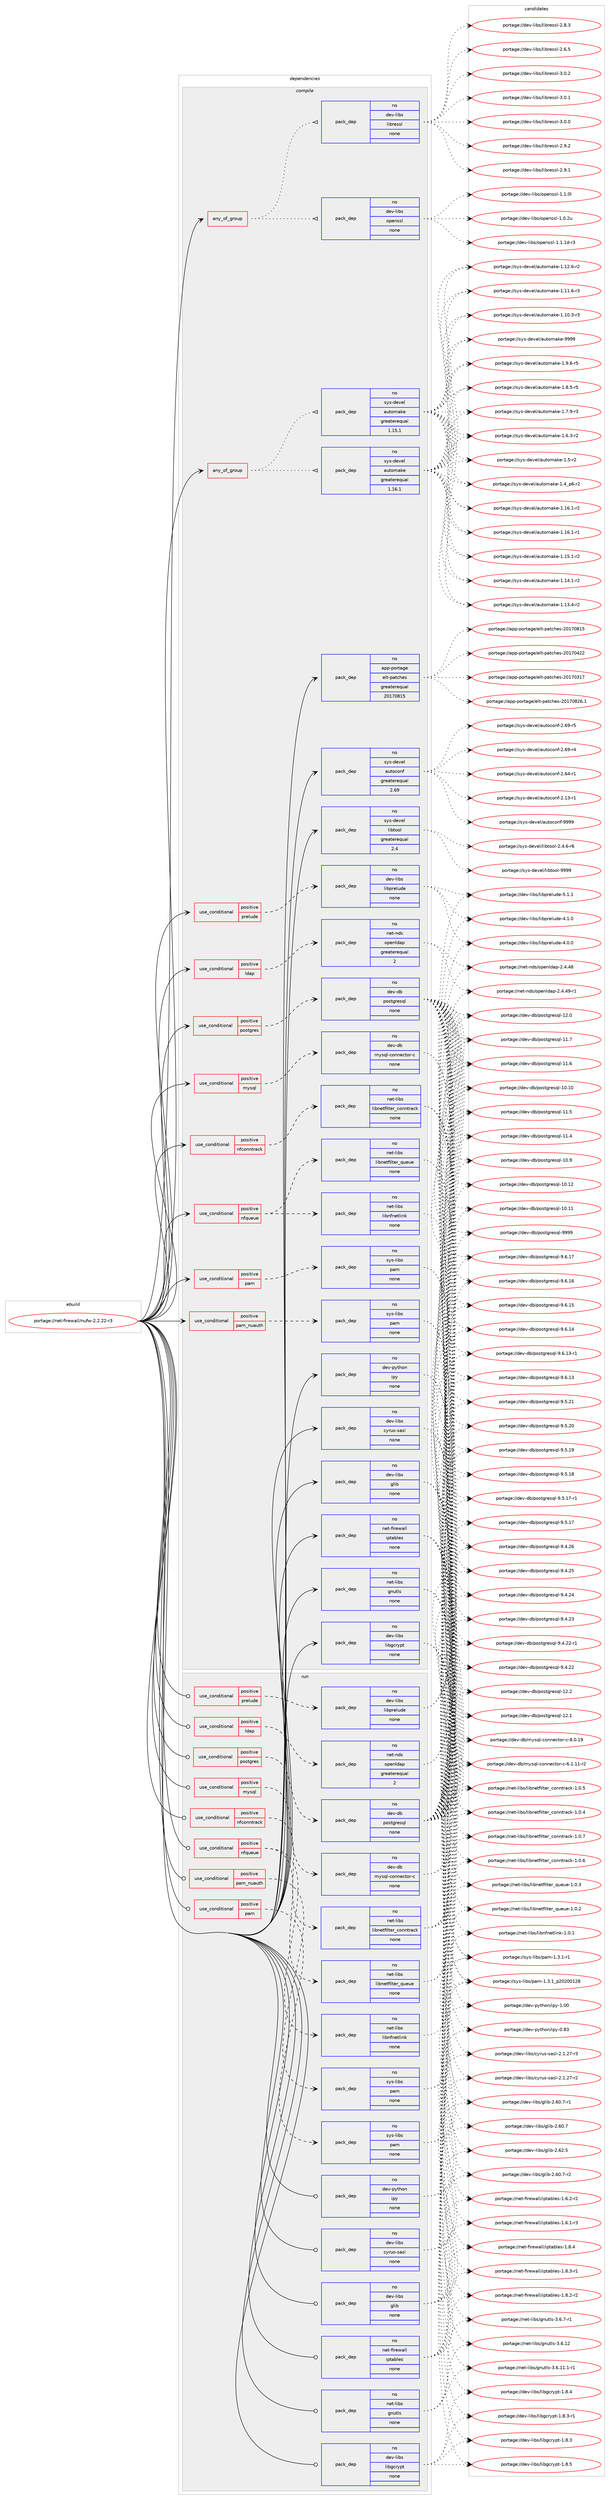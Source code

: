 digraph prolog {

# *************
# Graph options
# *************

newrank=true;
concentrate=true;
compound=true;
graph [rankdir=LR,fontname=Helvetica,fontsize=10,ranksep=1.5];#, ranksep=2.5, nodesep=0.2];
edge  [arrowhead=vee];
node  [fontname=Helvetica,fontsize=10];

# **********
# The ebuild
# **********

subgraph cluster_leftcol {
color=gray;
rank=same;
label=<<i>ebuild</i>>;
id [label="portage://net-firewall/nufw-2.2.22-r3", color=red, width=4, href="../net-firewall/nufw-2.2.22-r3.svg"];
}

# ****************
# The dependencies
# ****************

subgraph cluster_midcol {
color=gray;
label=<<i>dependencies</i>>;
subgraph cluster_compile {
fillcolor="#eeeeee";
style=filled;
label=<<i>compile</i>>;
subgraph any1566 {
dependency87355 [label=<<TABLE BORDER="0" CELLBORDER="1" CELLSPACING="0" CELLPADDING="4"><TR><TD CELLPADDING="10">any_of_group</TD></TR></TABLE>>, shape=none, color=red];subgraph pack66852 {
dependency87356 [label=<<TABLE BORDER="0" CELLBORDER="1" CELLSPACING="0" CELLPADDING="4" WIDTH="220"><TR><TD ROWSPAN="6" CELLPADDING="30">pack_dep</TD></TR><TR><TD WIDTH="110">no</TD></TR><TR><TD>dev-libs</TD></TR><TR><TD>openssl</TD></TR><TR><TD>none</TD></TR><TR><TD></TD></TR></TABLE>>, shape=none, color=blue];
}
dependency87355:e -> dependency87356:w [weight=20,style="dotted",arrowhead="oinv"];
subgraph pack66853 {
dependency87357 [label=<<TABLE BORDER="0" CELLBORDER="1" CELLSPACING="0" CELLPADDING="4" WIDTH="220"><TR><TD ROWSPAN="6" CELLPADDING="30">pack_dep</TD></TR><TR><TD WIDTH="110">no</TD></TR><TR><TD>dev-libs</TD></TR><TR><TD>libressl</TD></TR><TR><TD>none</TD></TR><TR><TD></TD></TR></TABLE>>, shape=none, color=blue];
}
dependency87355:e -> dependency87357:w [weight=20,style="dotted",arrowhead="oinv"];
}
id:e -> dependency87355:w [weight=20,style="solid",arrowhead="vee"];
subgraph any1567 {
dependency87358 [label=<<TABLE BORDER="0" CELLBORDER="1" CELLSPACING="0" CELLPADDING="4"><TR><TD CELLPADDING="10">any_of_group</TD></TR></TABLE>>, shape=none, color=red];subgraph pack66854 {
dependency87359 [label=<<TABLE BORDER="0" CELLBORDER="1" CELLSPACING="0" CELLPADDING="4" WIDTH="220"><TR><TD ROWSPAN="6" CELLPADDING="30">pack_dep</TD></TR><TR><TD WIDTH="110">no</TD></TR><TR><TD>sys-devel</TD></TR><TR><TD>automake</TD></TR><TR><TD>greaterequal</TD></TR><TR><TD>1.16.1</TD></TR></TABLE>>, shape=none, color=blue];
}
dependency87358:e -> dependency87359:w [weight=20,style="dotted",arrowhead="oinv"];
subgraph pack66855 {
dependency87360 [label=<<TABLE BORDER="0" CELLBORDER="1" CELLSPACING="0" CELLPADDING="4" WIDTH="220"><TR><TD ROWSPAN="6" CELLPADDING="30">pack_dep</TD></TR><TR><TD WIDTH="110">no</TD></TR><TR><TD>sys-devel</TD></TR><TR><TD>automake</TD></TR><TR><TD>greaterequal</TD></TR><TR><TD>1.15.1</TD></TR></TABLE>>, shape=none, color=blue];
}
dependency87358:e -> dependency87360:w [weight=20,style="dotted",arrowhead="oinv"];
}
id:e -> dependency87358:w [weight=20,style="solid",arrowhead="vee"];
subgraph cond18861 {
dependency87361 [label=<<TABLE BORDER="0" CELLBORDER="1" CELLSPACING="0" CELLPADDING="4"><TR><TD ROWSPAN="3" CELLPADDING="10">use_conditional</TD></TR><TR><TD>positive</TD></TR><TR><TD>ldap</TD></TR></TABLE>>, shape=none, color=red];
subgraph pack66856 {
dependency87362 [label=<<TABLE BORDER="0" CELLBORDER="1" CELLSPACING="0" CELLPADDING="4" WIDTH="220"><TR><TD ROWSPAN="6" CELLPADDING="30">pack_dep</TD></TR><TR><TD WIDTH="110">no</TD></TR><TR><TD>net-nds</TD></TR><TR><TD>openldap</TD></TR><TR><TD>greaterequal</TD></TR><TR><TD>2</TD></TR></TABLE>>, shape=none, color=blue];
}
dependency87361:e -> dependency87362:w [weight=20,style="dashed",arrowhead="vee"];
}
id:e -> dependency87361:w [weight=20,style="solid",arrowhead="vee"];
subgraph cond18862 {
dependency87363 [label=<<TABLE BORDER="0" CELLBORDER="1" CELLSPACING="0" CELLPADDING="4"><TR><TD ROWSPAN="3" CELLPADDING="10">use_conditional</TD></TR><TR><TD>positive</TD></TR><TR><TD>mysql</TD></TR></TABLE>>, shape=none, color=red];
subgraph pack66857 {
dependency87364 [label=<<TABLE BORDER="0" CELLBORDER="1" CELLSPACING="0" CELLPADDING="4" WIDTH="220"><TR><TD ROWSPAN="6" CELLPADDING="30">pack_dep</TD></TR><TR><TD WIDTH="110">no</TD></TR><TR><TD>dev-db</TD></TR><TR><TD>mysql-connector-c</TD></TR><TR><TD>none</TD></TR><TR><TD></TD></TR></TABLE>>, shape=none, color=blue];
}
dependency87363:e -> dependency87364:w [weight=20,style="dashed",arrowhead="vee"];
}
id:e -> dependency87363:w [weight=20,style="solid",arrowhead="vee"];
subgraph cond18863 {
dependency87365 [label=<<TABLE BORDER="0" CELLBORDER="1" CELLSPACING="0" CELLPADDING="4"><TR><TD ROWSPAN="3" CELLPADDING="10">use_conditional</TD></TR><TR><TD>positive</TD></TR><TR><TD>nfconntrack</TD></TR></TABLE>>, shape=none, color=red];
subgraph pack66858 {
dependency87366 [label=<<TABLE BORDER="0" CELLBORDER="1" CELLSPACING="0" CELLPADDING="4" WIDTH="220"><TR><TD ROWSPAN="6" CELLPADDING="30">pack_dep</TD></TR><TR><TD WIDTH="110">no</TD></TR><TR><TD>net-libs</TD></TR><TR><TD>libnetfilter_conntrack</TD></TR><TR><TD>none</TD></TR><TR><TD></TD></TR></TABLE>>, shape=none, color=blue];
}
dependency87365:e -> dependency87366:w [weight=20,style="dashed",arrowhead="vee"];
}
id:e -> dependency87365:w [weight=20,style="solid",arrowhead="vee"];
subgraph cond18864 {
dependency87367 [label=<<TABLE BORDER="0" CELLBORDER="1" CELLSPACING="0" CELLPADDING="4"><TR><TD ROWSPAN="3" CELLPADDING="10">use_conditional</TD></TR><TR><TD>positive</TD></TR><TR><TD>nfqueue</TD></TR></TABLE>>, shape=none, color=red];
subgraph pack66859 {
dependency87368 [label=<<TABLE BORDER="0" CELLBORDER="1" CELLSPACING="0" CELLPADDING="4" WIDTH="220"><TR><TD ROWSPAN="6" CELLPADDING="30">pack_dep</TD></TR><TR><TD WIDTH="110">no</TD></TR><TR><TD>net-libs</TD></TR><TR><TD>libnfnetlink</TD></TR><TR><TD>none</TD></TR><TR><TD></TD></TR></TABLE>>, shape=none, color=blue];
}
dependency87367:e -> dependency87368:w [weight=20,style="dashed",arrowhead="vee"];
subgraph pack66860 {
dependency87369 [label=<<TABLE BORDER="0" CELLBORDER="1" CELLSPACING="0" CELLPADDING="4" WIDTH="220"><TR><TD ROWSPAN="6" CELLPADDING="30">pack_dep</TD></TR><TR><TD WIDTH="110">no</TD></TR><TR><TD>net-libs</TD></TR><TR><TD>libnetfilter_queue</TD></TR><TR><TD>none</TD></TR><TR><TD></TD></TR></TABLE>>, shape=none, color=blue];
}
dependency87367:e -> dependency87369:w [weight=20,style="dashed",arrowhead="vee"];
}
id:e -> dependency87367:w [weight=20,style="solid",arrowhead="vee"];
subgraph cond18865 {
dependency87370 [label=<<TABLE BORDER="0" CELLBORDER="1" CELLSPACING="0" CELLPADDING="4"><TR><TD ROWSPAN="3" CELLPADDING="10">use_conditional</TD></TR><TR><TD>positive</TD></TR><TR><TD>pam</TD></TR></TABLE>>, shape=none, color=red];
subgraph pack66861 {
dependency87371 [label=<<TABLE BORDER="0" CELLBORDER="1" CELLSPACING="0" CELLPADDING="4" WIDTH="220"><TR><TD ROWSPAN="6" CELLPADDING="30">pack_dep</TD></TR><TR><TD WIDTH="110">no</TD></TR><TR><TD>sys-libs</TD></TR><TR><TD>pam</TD></TR><TR><TD>none</TD></TR><TR><TD></TD></TR></TABLE>>, shape=none, color=blue];
}
dependency87370:e -> dependency87371:w [weight=20,style="dashed",arrowhead="vee"];
}
id:e -> dependency87370:w [weight=20,style="solid",arrowhead="vee"];
subgraph cond18866 {
dependency87372 [label=<<TABLE BORDER="0" CELLBORDER="1" CELLSPACING="0" CELLPADDING="4"><TR><TD ROWSPAN="3" CELLPADDING="10">use_conditional</TD></TR><TR><TD>positive</TD></TR><TR><TD>pam_nuauth</TD></TR></TABLE>>, shape=none, color=red];
subgraph pack66862 {
dependency87373 [label=<<TABLE BORDER="0" CELLBORDER="1" CELLSPACING="0" CELLPADDING="4" WIDTH="220"><TR><TD ROWSPAN="6" CELLPADDING="30">pack_dep</TD></TR><TR><TD WIDTH="110">no</TD></TR><TR><TD>sys-libs</TD></TR><TR><TD>pam</TD></TR><TR><TD>none</TD></TR><TR><TD></TD></TR></TABLE>>, shape=none, color=blue];
}
dependency87372:e -> dependency87373:w [weight=20,style="dashed",arrowhead="vee"];
}
id:e -> dependency87372:w [weight=20,style="solid",arrowhead="vee"];
subgraph cond18867 {
dependency87374 [label=<<TABLE BORDER="0" CELLBORDER="1" CELLSPACING="0" CELLPADDING="4"><TR><TD ROWSPAN="3" CELLPADDING="10">use_conditional</TD></TR><TR><TD>positive</TD></TR><TR><TD>postgres</TD></TR></TABLE>>, shape=none, color=red];
subgraph pack66863 {
dependency87375 [label=<<TABLE BORDER="0" CELLBORDER="1" CELLSPACING="0" CELLPADDING="4" WIDTH="220"><TR><TD ROWSPAN="6" CELLPADDING="30">pack_dep</TD></TR><TR><TD WIDTH="110">no</TD></TR><TR><TD>dev-db</TD></TR><TR><TD>postgresql</TD></TR><TR><TD>none</TD></TR><TR><TD></TD></TR></TABLE>>, shape=none, color=blue];
}
dependency87374:e -> dependency87375:w [weight=20,style="dashed",arrowhead="vee"];
}
id:e -> dependency87374:w [weight=20,style="solid",arrowhead="vee"];
subgraph cond18868 {
dependency87376 [label=<<TABLE BORDER="0" CELLBORDER="1" CELLSPACING="0" CELLPADDING="4"><TR><TD ROWSPAN="3" CELLPADDING="10">use_conditional</TD></TR><TR><TD>positive</TD></TR><TR><TD>prelude</TD></TR></TABLE>>, shape=none, color=red];
subgraph pack66864 {
dependency87377 [label=<<TABLE BORDER="0" CELLBORDER="1" CELLSPACING="0" CELLPADDING="4" WIDTH="220"><TR><TD ROWSPAN="6" CELLPADDING="30">pack_dep</TD></TR><TR><TD WIDTH="110">no</TD></TR><TR><TD>dev-libs</TD></TR><TR><TD>libprelude</TD></TR><TR><TD>none</TD></TR><TR><TD></TD></TR></TABLE>>, shape=none, color=blue];
}
dependency87376:e -> dependency87377:w [weight=20,style="dashed",arrowhead="vee"];
}
id:e -> dependency87376:w [weight=20,style="solid",arrowhead="vee"];
subgraph pack66865 {
dependency87378 [label=<<TABLE BORDER="0" CELLBORDER="1" CELLSPACING="0" CELLPADDING="4" WIDTH="220"><TR><TD ROWSPAN="6" CELLPADDING="30">pack_dep</TD></TR><TR><TD WIDTH="110">no</TD></TR><TR><TD>app-portage</TD></TR><TR><TD>elt-patches</TD></TR><TR><TD>greaterequal</TD></TR><TR><TD>20170815</TD></TR></TABLE>>, shape=none, color=blue];
}
id:e -> dependency87378:w [weight=20,style="solid",arrowhead="vee"];
subgraph pack66866 {
dependency87379 [label=<<TABLE BORDER="0" CELLBORDER="1" CELLSPACING="0" CELLPADDING="4" WIDTH="220"><TR><TD ROWSPAN="6" CELLPADDING="30">pack_dep</TD></TR><TR><TD WIDTH="110">no</TD></TR><TR><TD>dev-libs</TD></TR><TR><TD>cyrus-sasl</TD></TR><TR><TD>none</TD></TR><TR><TD></TD></TR></TABLE>>, shape=none, color=blue];
}
id:e -> dependency87379:w [weight=20,style="solid",arrowhead="vee"];
subgraph pack66867 {
dependency87380 [label=<<TABLE BORDER="0" CELLBORDER="1" CELLSPACING="0" CELLPADDING="4" WIDTH="220"><TR><TD ROWSPAN="6" CELLPADDING="30">pack_dep</TD></TR><TR><TD WIDTH="110">no</TD></TR><TR><TD>dev-libs</TD></TR><TR><TD>glib</TD></TR><TR><TD>none</TD></TR><TR><TD></TD></TR></TABLE>>, shape=none, color=blue];
}
id:e -> dependency87380:w [weight=20,style="solid",arrowhead="vee"];
subgraph pack66868 {
dependency87381 [label=<<TABLE BORDER="0" CELLBORDER="1" CELLSPACING="0" CELLPADDING="4" WIDTH="220"><TR><TD ROWSPAN="6" CELLPADDING="30">pack_dep</TD></TR><TR><TD WIDTH="110">no</TD></TR><TR><TD>dev-libs</TD></TR><TR><TD>libgcrypt</TD></TR><TR><TD>none</TD></TR><TR><TD></TD></TR></TABLE>>, shape=none, color=blue];
}
id:e -> dependency87381:w [weight=20,style="solid",arrowhead="vee"];
subgraph pack66869 {
dependency87382 [label=<<TABLE BORDER="0" CELLBORDER="1" CELLSPACING="0" CELLPADDING="4" WIDTH="220"><TR><TD ROWSPAN="6" CELLPADDING="30">pack_dep</TD></TR><TR><TD WIDTH="110">no</TD></TR><TR><TD>dev-python</TD></TR><TR><TD>ipy</TD></TR><TR><TD>none</TD></TR><TR><TD></TD></TR></TABLE>>, shape=none, color=blue];
}
id:e -> dependency87382:w [weight=20,style="solid",arrowhead="vee"];
subgraph pack66870 {
dependency87383 [label=<<TABLE BORDER="0" CELLBORDER="1" CELLSPACING="0" CELLPADDING="4" WIDTH="220"><TR><TD ROWSPAN="6" CELLPADDING="30">pack_dep</TD></TR><TR><TD WIDTH="110">no</TD></TR><TR><TD>net-firewall</TD></TR><TR><TD>iptables</TD></TR><TR><TD>none</TD></TR><TR><TD></TD></TR></TABLE>>, shape=none, color=blue];
}
id:e -> dependency87383:w [weight=20,style="solid",arrowhead="vee"];
subgraph pack66871 {
dependency87384 [label=<<TABLE BORDER="0" CELLBORDER="1" CELLSPACING="0" CELLPADDING="4" WIDTH="220"><TR><TD ROWSPAN="6" CELLPADDING="30">pack_dep</TD></TR><TR><TD WIDTH="110">no</TD></TR><TR><TD>net-libs</TD></TR><TR><TD>gnutls</TD></TR><TR><TD>none</TD></TR><TR><TD></TD></TR></TABLE>>, shape=none, color=blue];
}
id:e -> dependency87384:w [weight=20,style="solid",arrowhead="vee"];
subgraph pack66872 {
dependency87385 [label=<<TABLE BORDER="0" CELLBORDER="1" CELLSPACING="0" CELLPADDING="4" WIDTH="220"><TR><TD ROWSPAN="6" CELLPADDING="30">pack_dep</TD></TR><TR><TD WIDTH="110">no</TD></TR><TR><TD>sys-devel</TD></TR><TR><TD>autoconf</TD></TR><TR><TD>greaterequal</TD></TR><TR><TD>2.69</TD></TR></TABLE>>, shape=none, color=blue];
}
id:e -> dependency87385:w [weight=20,style="solid",arrowhead="vee"];
subgraph pack66873 {
dependency87386 [label=<<TABLE BORDER="0" CELLBORDER="1" CELLSPACING="0" CELLPADDING="4" WIDTH="220"><TR><TD ROWSPAN="6" CELLPADDING="30">pack_dep</TD></TR><TR><TD WIDTH="110">no</TD></TR><TR><TD>sys-devel</TD></TR><TR><TD>libtool</TD></TR><TR><TD>greaterequal</TD></TR><TR><TD>2.4</TD></TR></TABLE>>, shape=none, color=blue];
}
id:e -> dependency87386:w [weight=20,style="solid",arrowhead="vee"];
}
subgraph cluster_compileandrun {
fillcolor="#eeeeee";
style=filled;
label=<<i>compile and run</i>>;
}
subgraph cluster_run {
fillcolor="#eeeeee";
style=filled;
label=<<i>run</i>>;
subgraph cond18869 {
dependency87387 [label=<<TABLE BORDER="0" CELLBORDER="1" CELLSPACING="0" CELLPADDING="4"><TR><TD ROWSPAN="3" CELLPADDING="10">use_conditional</TD></TR><TR><TD>positive</TD></TR><TR><TD>ldap</TD></TR></TABLE>>, shape=none, color=red];
subgraph pack66874 {
dependency87388 [label=<<TABLE BORDER="0" CELLBORDER="1" CELLSPACING="0" CELLPADDING="4" WIDTH="220"><TR><TD ROWSPAN="6" CELLPADDING="30">pack_dep</TD></TR><TR><TD WIDTH="110">no</TD></TR><TR><TD>net-nds</TD></TR><TR><TD>openldap</TD></TR><TR><TD>greaterequal</TD></TR><TR><TD>2</TD></TR></TABLE>>, shape=none, color=blue];
}
dependency87387:e -> dependency87388:w [weight=20,style="dashed",arrowhead="vee"];
}
id:e -> dependency87387:w [weight=20,style="solid",arrowhead="odot"];
subgraph cond18870 {
dependency87389 [label=<<TABLE BORDER="0" CELLBORDER="1" CELLSPACING="0" CELLPADDING="4"><TR><TD ROWSPAN="3" CELLPADDING="10">use_conditional</TD></TR><TR><TD>positive</TD></TR><TR><TD>mysql</TD></TR></TABLE>>, shape=none, color=red];
subgraph pack66875 {
dependency87390 [label=<<TABLE BORDER="0" CELLBORDER="1" CELLSPACING="0" CELLPADDING="4" WIDTH="220"><TR><TD ROWSPAN="6" CELLPADDING="30">pack_dep</TD></TR><TR><TD WIDTH="110">no</TD></TR><TR><TD>dev-db</TD></TR><TR><TD>mysql-connector-c</TD></TR><TR><TD>none</TD></TR><TR><TD></TD></TR></TABLE>>, shape=none, color=blue];
}
dependency87389:e -> dependency87390:w [weight=20,style="dashed",arrowhead="vee"];
}
id:e -> dependency87389:w [weight=20,style="solid",arrowhead="odot"];
subgraph cond18871 {
dependency87391 [label=<<TABLE BORDER="0" CELLBORDER="1" CELLSPACING="0" CELLPADDING="4"><TR><TD ROWSPAN="3" CELLPADDING="10">use_conditional</TD></TR><TR><TD>positive</TD></TR><TR><TD>nfconntrack</TD></TR></TABLE>>, shape=none, color=red];
subgraph pack66876 {
dependency87392 [label=<<TABLE BORDER="0" CELLBORDER="1" CELLSPACING="0" CELLPADDING="4" WIDTH="220"><TR><TD ROWSPAN="6" CELLPADDING="30">pack_dep</TD></TR><TR><TD WIDTH="110">no</TD></TR><TR><TD>net-libs</TD></TR><TR><TD>libnetfilter_conntrack</TD></TR><TR><TD>none</TD></TR><TR><TD></TD></TR></TABLE>>, shape=none, color=blue];
}
dependency87391:e -> dependency87392:w [weight=20,style="dashed",arrowhead="vee"];
}
id:e -> dependency87391:w [weight=20,style="solid",arrowhead="odot"];
subgraph cond18872 {
dependency87393 [label=<<TABLE BORDER="0" CELLBORDER="1" CELLSPACING="0" CELLPADDING="4"><TR><TD ROWSPAN="3" CELLPADDING="10">use_conditional</TD></TR><TR><TD>positive</TD></TR><TR><TD>nfqueue</TD></TR></TABLE>>, shape=none, color=red];
subgraph pack66877 {
dependency87394 [label=<<TABLE BORDER="0" CELLBORDER="1" CELLSPACING="0" CELLPADDING="4" WIDTH="220"><TR><TD ROWSPAN="6" CELLPADDING="30">pack_dep</TD></TR><TR><TD WIDTH="110">no</TD></TR><TR><TD>net-libs</TD></TR><TR><TD>libnfnetlink</TD></TR><TR><TD>none</TD></TR><TR><TD></TD></TR></TABLE>>, shape=none, color=blue];
}
dependency87393:e -> dependency87394:w [weight=20,style="dashed",arrowhead="vee"];
subgraph pack66878 {
dependency87395 [label=<<TABLE BORDER="0" CELLBORDER="1" CELLSPACING="0" CELLPADDING="4" WIDTH="220"><TR><TD ROWSPAN="6" CELLPADDING="30">pack_dep</TD></TR><TR><TD WIDTH="110">no</TD></TR><TR><TD>net-libs</TD></TR><TR><TD>libnetfilter_queue</TD></TR><TR><TD>none</TD></TR><TR><TD></TD></TR></TABLE>>, shape=none, color=blue];
}
dependency87393:e -> dependency87395:w [weight=20,style="dashed",arrowhead="vee"];
}
id:e -> dependency87393:w [weight=20,style="solid",arrowhead="odot"];
subgraph cond18873 {
dependency87396 [label=<<TABLE BORDER="0" CELLBORDER="1" CELLSPACING="0" CELLPADDING="4"><TR><TD ROWSPAN="3" CELLPADDING="10">use_conditional</TD></TR><TR><TD>positive</TD></TR><TR><TD>pam</TD></TR></TABLE>>, shape=none, color=red];
subgraph pack66879 {
dependency87397 [label=<<TABLE BORDER="0" CELLBORDER="1" CELLSPACING="0" CELLPADDING="4" WIDTH="220"><TR><TD ROWSPAN="6" CELLPADDING="30">pack_dep</TD></TR><TR><TD WIDTH="110">no</TD></TR><TR><TD>sys-libs</TD></TR><TR><TD>pam</TD></TR><TR><TD>none</TD></TR><TR><TD></TD></TR></TABLE>>, shape=none, color=blue];
}
dependency87396:e -> dependency87397:w [weight=20,style="dashed",arrowhead="vee"];
}
id:e -> dependency87396:w [weight=20,style="solid",arrowhead="odot"];
subgraph cond18874 {
dependency87398 [label=<<TABLE BORDER="0" CELLBORDER="1" CELLSPACING="0" CELLPADDING="4"><TR><TD ROWSPAN="3" CELLPADDING="10">use_conditional</TD></TR><TR><TD>positive</TD></TR><TR><TD>pam_nuauth</TD></TR></TABLE>>, shape=none, color=red];
subgraph pack66880 {
dependency87399 [label=<<TABLE BORDER="0" CELLBORDER="1" CELLSPACING="0" CELLPADDING="4" WIDTH="220"><TR><TD ROWSPAN="6" CELLPADDING="30">pack_dep</TD></TR><TR><TD WIDTH="110">no</TD></TR><TR><TD>sys-libs</TD></TR><TR><TD>pam</TD></TR><TR><TD>none</TD></TR><TR><TD></TD></TR></TABLE>>, shape=none, color=blue];
}
dependency87398:e -> dependency87399:w [weight=20,style="dashed",arrowhead="vee"];
}
id:e -> dependency87398:w [weight=20,style="solid",arrowhead="odot"];
subgraph cond18875 {
dependency87400 [label=<<TABLE BORDER="0" CELLBORDER="1" CELLSPACING="0" CELLPADDING="4"><TR><TD ROWSPAN="3" CELLPADDING="10">use_conditional</TD></TR><TR><TD>positive</TD></TR><TR><TD>postgres</TD></TR></TABLE>>, shape=none, color=red];
subgraph pack66881 {
dependency87401 [label=<<TABLE BORDER="0" CELLBORDER="1" CELLSPACING="0" CELLPADDING="4" WIDTH="220"><TR><TD ROWSPAN="6" CELLPADDING="30">pack_dep</TD></TR><TR><TD WIDTH="110">no</TD></TR><TR><TD>dev-db</TD></TR><TR><TD>postgresql</TD></TR><TR><TD>none</TD></TR><TR><TD></TD></TR></TABLE>>, shape=none, color=blue];
}
dependency87400:e -> dependency87401:w [weight=20,style="dashed",arrowhead="vee"];
}
id:e -> dependency87400:w [weight=20,style="solid",arrowhead="odot"];
subgraph cond18876 {
dependency87402 [label=<<TABLE BORDER="0" CELLBORDER="1" CELLSPACING="0" CELLPADDING="4"><TR><TD ROWSPAN="3" CELLPADDING="10">use_conditional</TD></TR><TR><TD>positive</TD></TR><TR><TD>prelude</TD></TR></TABLE>>, shape=none, color=red];
subgraph pack66882 {
dependency87403 [label=<<TABLE BORDER="0" CELLBORDER="1" CELLSPACING="0" CELLPADDING="4" WIDTH="220"><TR><TD ROWSPAN="6" CELLPADDING="30">pack_dep</TD></TR><TR><TD WIDTH="110">no</TD></TR><TR><TD>dev-libs</TD></TR><TR><TD>libprelude</TD></TR><TR><TD>none</TD></TR><TR><TD></TD></TR></TABLE>>, shape=none, color=blue];
}
dependency87402:e -> dependency87403:w [weight=20,style="dashed",arrowhead="vee"];
}
id:e -> dependency87402:w [weight=20,style="solid",arrowhead="odot"];
subgraph pack66883 {
dependency87404 [label=<<TABLE BORDER="0" CELLBORDER="1" CELLSPACING="0" CELLPADDING="4" WIDTH="220"><TR><TD ROWSPAN="6" CELLPADDING="30">pack_dep</TD></TR><TR><TD WIDTH="110">no</TD></TR><TR><TD>dev-libs</TD></TR><TR><TD>cyrus-sasl</TD></TR><TR><TD>none</TD></TR><TR><TD></TD></TR></TABLE>>, shape=none, color=blue];
}
id:e -> dependency87404:w [weight=20,style="solid",arrowhead="odot"];
subgraph pack66884 {
dependency87405 [label=<<TABLE BORDER="0" CELLBORDER="1" CELLSPACING="0" CELLPADDING="4" WIDTH="220"><TR><TD ROWSPAN="6" CELLPADDING="30">pack_dep</TD></TR><TR><TD WIDTH="110">no</TD></TR><TR><TD>dev-libs</TD></TR><TR><TD>glib</TD></TR><TR><TD>none</TD></TR><TR><TD></TD></TR></TABLE>>, shape=none, color=blue];
}
id:e -> dependency87405:w [weight=20,style="solid",arrowhead="odot"];
subgraph pack66885 {
dependency87406 [label=<<TABLE BORDER="0" CELLBORDER="1" CELLSPACING="0" CELLPADDING="4" WIDTH="220"><TR><TD ROWSPAN="6" CELLPADDING="30">pack_dep</TD></TR><TR><TD WIDTH="110">no</TD></TR><TR><TD>dev-libs</TD></TR><TR><TD>libgcrypt</TD></TR><TR><TD>none</TD></TR><TR><TD></TD></TR></TABLE>>, shape=none, color=blue];
}
id:e -> dependency87406:w [weight=20,style="solid",arrowhead="odot"];
subgraph pack66886 {
dependency87407 [label=<<TABLE BORDER="0" CELLBORDER="1" CELLSPACING="0" CELLPADDING="4" WIDTH="220"><TR><TD ROWSPAN="6" CELLPADDING="30">pack_dep</TD></TR><TR><TD WIDTH="110">no</TD></TR><TR><TD>dev-python</TD></TR><TR><TD>ipy</TD></TR><TR><TD>none</TD></TR><TR><TD></TD></TR></TABLE>>, shape=none, color=blue];
}
id:e -> dependency87407:w [weight=20,style="solid",arrowhead="odot"];
subgraph pack66887 {
dependency87408 [label=<<TABLE BORDER="0" CELLBORDER="1" CELLSPACING="0" CELLPADDING="4" WIDTH="220"><TR><TD ROWSPAN="6" CELLPADDING="30">pack_dep</TD></TR><TR><TD WIDTH="110">no</TD></TR><TR><TD>net-firewall</TD></TR><TR><TD>iptables</TD></TR><TR><TD>none</TD></TR><TR><TD></TD></TR></TABLE>>, shape=none, color=blue];
}
id:e -> dependency87408:w [weight=20,style="solid",arrowhead="odot"];
subgraph pack66888 {
dependency87409 [label=<<TABLE BORDER="0" CELLBORDER="1" CELLSPACING="0" CELLPADDING="4" WIDTH="220"><TR><TD ROWSPAN="6" CELLPADDING="30">pack_dep</TD></TR><TR><TD WIDTH="110">no</TD></TR><TR><TD>net-libs</TD></TR><TR><TD>gnutls</TD></TR><TR><TD>none</TD></TR><TR><TD></TD></TR></TABLE>>, shape=none, color=blue];
}
id:e -> dependency87409:w [weight=20,style="solid",arrowhead="odot"];
}
}

# **************
# The candidates
# **************

subgraph cluster_choices {
rank=same;
color=gray;
label=<<i>candidates</i>>;

subgraph choice66852 {
color=black;
nodesep=1;
choice1001011184510810598115471111121011101151151084549464946491004511451 [label="portage://dev-libs/openssl-1.1.1d-r3", color=red, width=4,href="../dev-libs/openssl-1.1.1d-r3.svg"];
choice100101118451081059811547111112101110115115108454946494648108 [label="portage://dev-libs/openssl-1.1.0l", color=red, width=4,href="../dev-libs/openssl-1.1.0l.svg"];
choice100101118451081059811547111112101110115115108454946484650117 [label="portage://dev-libs/openssl-1.0.2u", color=red, width=4,href="../dev-libs/openssl-1.0.2u.svg"];
dependency87356:e -> choice1001011184510810598115471111121011101151151084549464946491004511451:w [style=dotted,weight="100"];
dependency87356:e -> choice100101118451081059811547111112101110115115108454946494648108:w [style=dotted,weight="100"];
dependency87356:e -> choice100101118451081059811547111112101110115115108454946484650117:w [style=dotted,weight="100"];
}
subgraph choice66853 {
color=black;
nodesep=1;
choice10010111845108105981154710810598114101115115108455146484650 [label="portage://dev-libs/libressl-3.0.2", color=red, width=4,href="../dev-libs/libressl-3.0.2.svg"];
choice10010111845108105981154710810598114101115115108455146484649 [label="portage://dev-libs/libressl-3.0.1", color=red, width=4,href="../dev-libs/libressl-3.0.1.svg"];
choice10010111845108105981154710810598114101115115108455146484648 [label="portage://dev-libs/libressl-3.0.0", color=red, width=4,href="../dev-libs/libressl-3.0.0.svg"];
choice10010111845108105981154710810598114101115115108455046574650 [label="portage://dev-libs/libressl-2.9.2", color=red, width=4,href="../dev-libs/libressl-2.9.2.svg"];
choice10010111845108105981154710810598114101115115108455046574649 [label="portage://dev-libs/libressl-2.9.1", color=red, width=4,href="../dev-libs/libressl-2.9.1.svg"];
choice10010111845108105981154710810598114101115115108455046564651 [label="portage://dev-libs/libressl-2.8.3", color=red, width=4,href="../dev-libs/libressl-2.8.3.svg"];
choice10010111845108105981154710810598114101115115108455046544653 [label="portage://dev-libs/libressl-2.6.5", color=red, width=4,href="../dev-libs/libressl-2.6.5.svg"];
dependency87357:e -> choice10010111845108105981154710810598114101115115108455146484650:w [style=dotted,weight="100"];
dependency87357:e -> choice10010111845108105981154710810598114101115115108455146484649:w [style=dotted,weight="100"];
dependency87357:e -> choice10010111845108105981154710810598114101115115108455146484648:w [style=dotted,weight="100"];
dependency87357:e -> choice10010111845108105981154710810598114101115115108455046574650:w [style=dotted,weight="100"];
dependency87357:e -> choice10010111845108105981154710810598114101115115108455046574649:w [style=dotted,weight="100"];
dependency87357:e -> choice10010111845108105981154710810598114101115115108455046564651:w [style=dotted,weight="100"];
dependency87357:e -> choice10010111845108105981154710810598114101115115108455046544653:w [style=dotted,weight="100"];
}
subgraph choice66854 {
color=black;
nodesep=1;
choice115121115451001011181011084797117116111109971071014557575757 [label="portage://sys-devel/automake-9999", color=red, width=4,href="../sys-devel/automake-9999.svg"];
choice115121115451001011181011084797117116111109971071014549465746544511453 [label="portage://sys-devel/automake-1.9.6-r5", color=red, width=4,href="../sys-devel/automake-1.9.6-r5.svg"];
choice115121115451001011181011084797117116111109971071014549465646534511453 [label="portage://sys-devel/automake-1.8.5-r5", color=red, width=4,href="../sys-devel/automake-1.8.5-r5.svg"];
choice115121115451001011181011084797117116111109971071014549465546574511451 [label="portage://sys-devel/automake-1.7.9-r3", color=red, width=4,href="../sys-devel/automake-1.7.9-r3.svg"];
choice115121115451001011181011084797117116111109971071014549465446514511450 [label="portage://sys-devel/automake-1.6.3-r2", color=red, width=4,href="../sys-devel/automake-1.6.3-r2.svg"];
choice11512111545100101118101108479711711611110997107101454946534511450 [label="portage://sys-devel/automake-1.5-r2", color=red, width=4,href="../sys-devel/automake-1.5-r2.svg"];
choice115121115451001011181011084797117116111109971071014549465295112544511450 [label="portage://sys-devel/automake-1.4_p6-r2", color=red, width=4,href="../sys-devel/automake-1.4_p6-r2.svg"];
choice11512111545100101118101108479711711611110997107101454946495446494511450 [label="portage://sys-devel/automake-1.16.1-r2", color=red, width=4,href="../sys-devel/automake-1.16.1-r2.svg"];
choice11512111545100101118101108479711711611110997107101454946495446494511449 [label="portage://sys-devel/automake-1.16.1-r1", color=red, width=4,href="../sys-devel/automake-1.16.1-r1.svg"];
choice11512111545100101118101108479711711611110997107101454946495346494511450 [label="portage://sys-devel/automake-1.15.1-r2", color=red, width=4,href="../sys-devel/automake-1.15.1-r2.svg"];
choice11512111545100101118101108479711711611110997107101454946495246494511450 [label="portage://sys-devel/automake-1.14.1-r2", color=red, width=4,href="../sys-devel/automake-1.14.1-r2.svg"];
choice11512111545100101118101108479711711611110997107101454946495146524511450 [label="portage://sys-devel/automake-1.13.4-r2", color=red, width=4,href="../sys-devel/automake-1.13.4-r2.svg"];
choice11512111545100101118101108479711711611110997107101454946495046544511450 [label="portage://sys-devel/automake-1.12.6-r2", color=red, width=4,href="../sys-devel/automake-1.12.6-r2.svg"];
choice11512111545100101118101108479711711611110997107101454946494946544511451 [label="portage://sys-devel/automake-1.11.6-r3", color=red, width=4,href="../sys-devel/automake-1.11.6-r3.svg"];
choice11512111545100101118101108479711711611110997107101454946494846514511451 [label="portage://sys-devel/automake-1.10.3-r3", color=red, width=4,href="../sys-devel/automake-1.10.3-r3.svg"];
dependency87359:e -> choice115121115451001011181011084797117116111109971071014557575757:w [style=dotted,weight="100"];
dependency87359:e -> choice115121115451001011181011084797117116111109971071014549465746544511453:w [style=dotted,weight="100"];
dependency87359:e -> choice115121115451001011181011084797117116111109971071014549465646534511453:w [style=dotted,weight="100"];
dependency87359:e -> choice115121115451001011181011084797117116111109971071014549465546574511451:w [style=dotted,weight="100"];
dependency87359:e -> choice115121115451001011181011084797117116111109971071014549465446514511450:w [style=dotted,weight="100"];
dependency87359:e -> choice11512111545100101118101108479711711611110997107101454946534511450:w [style=dotted,weight="100"];
dependency87359:e -> choice115121115451001011181011084797117116111109971071014549465295112544511450:w [style=dotted,weight="100"];
dependency87359:e -> choice11512111545100101118101108479711711611110997107101454946495446494511450:w [style=dotted,weight="100"];
dependency87359:e -> choice11512111545100101118101108479711711611110997107101454946495446494511449:w [style=dotted,weight="100"];
dependency87359:e -> choice11512111545100101118101108479711711611110997107101454946495346494511450:w [style=dotted,weight="100"];
dependency87359:e -> choice11512111545100101118101108479711711611110997107101454946495246494511450:w [style=dotted,weight="100"];
dependency87359:e -> choice11512111545100101118101108479711711611110997107101454946495146524511450:w [style=dotted,weight="100"];
dependency87359:e -> choice11512111545100101118101108479711711611110997107101454946495046544511450:w [style=dotted,weight="100"];
dependency87359:e -> choice11512111545100101118101108479711711611110997107101454946494946544511451:w [style=dotted,weight="100"];
dependency87359:e -> choice11512111545100101118101108479711711611110997107101454946494846514511451:w [style=dotted,weight="100"];
}
subgraph choice66855 {
color=black;
nodesep=1;
choice115121115451001011181011084797117116111109971071014557575757 [label="portage://sys-devel/automake-9999", color=red, width=4,href="../sys-devel/automake-9999.svg"];
choice115121115451001011181011084797117116111109971071014549465746544511453 [label="portage://sys-devel/automake-1.9.6-r5", color=red, width=4,href="../sys-devel/automake-1.9.6-r5.svg"];
choice115121115451001011181011084797117116111109971071014549465646534511453 [label="portage://sys-devel/automake-1.8.5-r5", color=red, width=4,href="../sys-devel/automake-1.8.5-r5.svg"];
choice115121115451001011181011084797117116111109971071014549465546574511451 [label="portage://sys-devel/automake-1.7.9-r3", color=red, width=4,href="../sys-devel/automake-1.7.9-r3.svg"];
choice115121115451001011181011084797117116111109971071014549465446514511450 [label="portage://sys-devel/automake-1.6.3-r2", color=red, width=4,href="../sys-devel/automake-1.6.3-r2.svg"];
choice11512111545100101118101108479711711611110997107101454946534511450 [label="portage://sys-devel/automake-1.5-r2", color=red, width=4,href="../sys-devel/automake-1.5-r2.svg"];
choice115121115451001011181011084797117116111109971071014549465295112544511450 [label="portage://sys-devel/automake-1.4_p6-r2", color=red, width=4,href="../sys-devel/automake-1.4_p6-r2.svg"];
choice11512111545100101118101108479711711611110997107101454946495446494511450 [label="portage://sys-devel/automake-1.16.1-r2", color=red, width=4,href="../sys-devel/automake-1.16.1-r2.svg"];
choice11512111545100101118101108479711711611110997107101454946495446494511449 [label="portage://sys-devel/automake-1.16.1-r1", color=red, width=4,href="../sys-devel/automake-1.16.1-r1.svg"];
choice11512111545100101118101108479711711611110997107101454946495346494511450 [label="portage://sys-devel/automake-1.15.1-r2", color=red, width=4,href="../sys-devel/automake-1.15.1-r2.svg"];
choice11512111545100101118101108479711711611110997107101454946495246494511450 [label="portage://sys-devel/automake-1.14.1-r2", color=red, width=4,href="../sys-devel/automake-1.14.1-r2.svg"];
choice11512111545100101118101108479711711611110997107101454946495146524511450 [label="portage://sys-devel/automake-1.13.4-r2", color=red, width=4,href="../sys-devel/automake-1.13.4-r2.svg"];
choice11512111545100101118101108479711711611110997107101454946495046544511450 [label="portage://sys-devel/automake-1.12.6-r2", color=red, width=4,href="../sys-devel/automake-1.12.6-r2.svg"];
choice11512111545100101118101108479711711611110997107101454946494946544511451 [label="portage://sys-devel/automake-1.11.6-r3", color=red, width=4,href="../sys-devel/automake-1.11.6-r3.svg"];
choice11512111545100101118101108479711711611110997107101454946494846514511451 [label="portage://sys-devel/automake-1.10.3-r3", color=red, width=4,href="../sys-devel/automake-1.10.3-r3.svg"];
dependency87360:e -> choice115121115451001011181011084797117116111109971071014557575757:w [style=dotted,weight="100"];
dependency87360:e -> choice115121115451001011181011084797117116111109971071014549465746544511453:w [style=dotted,weight="100"];
dependency87360:e -> choice115121115451001011181011084797117116111109971071014549465646534511453:w [style=dotted,weight="100"];
dependency87360:e -> choice115121115451001011181011084797117116111109971071014549465546574511451:w [style=dotted,weight="100"];
dependency87360:e -> choice115121115451001011181011084797117116111109971071014549465446514511450:w [style=dotted,weight="100"];
dependency87360:e -> choice11512111545100101118101108479711711611110997107101454946534511450:w [style=dotted,weight="100"];
dependency87360:e -> choice115121115451001011181011084797117116111109971071014549465295112544511450:w [style=dotted,weight="100"];
dependency87360:e -> choice11512111545100101118101108479711711611110997107101454946495446494511450:w [style=dotted,weight="100"];
dependency87360:e -> choice11512111545100101118101108479711711611110997107101454946495446494511449:w [style=dotted,weight="100"];
dependency87360:e -> choice11512111545100101118101108479711711611110997107101454946495346494511450:w [style=dotted,weight="100"];
dependency87360:e -> choice11512111545100101118101108479711711611110997107101454946495246494511450:w [style=dotted,weight="100"];
dependency87360:e -> choice11512111545100101118101108479711711611110997107101454946495146524511450:w [style=dotted,weight="100"];
dependency87360:e -> choice11512111545100101118101108479711711611110997107101454946495046544511450:w [style=dotted,weight="100"];
dependency87360:e -> choice11512111545100101118101108479711711611110997107101454946494946544511451:w [style=dotted,weight="100"];
dependency87360:e -> choice11512111545100101118101108479711711611110997107101454946494846514511451:w [style=dotted,weight="100"];
}
subgraph choice66856 {
color=black;
nodesep=1;
choice110101116451101001154711111210111010810097112455046524652574511449 [label="portage://net-nds/openldap-2.4.49-r1", color=red, width=4,href="../net-nds/openldap-2.4.49-r1.svg"];
choice11010111645110100115471111121011101081009711245504652465256 [label="portage://net-nds/openldap-2.4.48", color=red, width=4,href="../net-nds/openldap-2.4.48.svg"];
dependency87362:e -> choice110101116451101001154711111210111010810097112455046524652574511449:w [style=dotted,weight="100"];
dependency87362:e -> choice11010111645110100115471111121011101081009711245504652465256:w [style=dotted,weight="100"];
}
subgraph choice66857 {
color=black;
nodesep=1;
choice100101118451009847109121115113108459911111011010199116111114459945564648464957 [label="portage://dev-db/mysql-connector-c-8.0.19", color=red, width=4,href="../dev-db/mysql-connector-c-8.0.19.svg"];
choice1001011184510098471091211151131084599111110110101991161111144599455446494649494511450 [label="portage://dev-db/mysql-connector-c-6.1.11-r2", color=red, width=4,href="../dev-db/mysql-connector-c-6.1.11-r2.svg"];
dependency87364:e -> choice100101118451009847109121115113108459911111011010199116111114459945564648464957:w [style=dotted,weight="100"];
dependency87364:e -> choice1001011184510098471091211151131084599111110110101991161111144599455446494649494511450:w [style=dotted,weight="100"];
}
subgraph choice66858 {
color=black;
nodesep=1;
choice1101011164510810598115471081059811010111610210510811610111495991111101101161149799107454946484655 [label="portage://net-libs/libnetfilter_conntrack-1.0.7", color=red, width=4,href="../net-libs/libnetfilter_conntrack-1.0.7.svg"];
choice1101011164510810598115471081059811010111610210510811610111495991111101101161149799107454946484654 [label="portage://net-libs/libnetfilter_conntrack-1.0.6", color=red, width=4,href="../net-libs/libnetfilter_conntrack-1.0.6.svg"];
choice1101011164510810598115471081059811010111610210510811610111495991111101101161149799107454946484653 [label="portage://net-libs/libnetfilter_conntrack-1.0.5", color=red, width=4,href="../net-libs/libnetfilter_conntrack-1.0.5.svg"];
choice1101011164510810598115471081059811010111610210510811610111495991111101101161149799107454946484652 [label="portage://net-libs/libnetfilter_conntrack-1.0.4", color=red, width=4,href="../net-libs/libnetfilter_conntrack-1.0.4.svg"];
dependency87366:e -> choice1101011164510810598115471081059811010111610210510811610111495991111101101161149799107454946484655:w [style=dotted,weight="100"];
dependency87366:e -> choice1101011164510810598115471081059811010111610210510811610111495991111101101161149799107454946484654:w [style=dotted,weight="100"];
dependency87366:e -> choice1101011164510810598115471081059811010111610210510811610111495991111101101161149799107454946484653:w [style=dotted,weight="100"];
dependency87366:e -> choice1101011164510810598115471081059811010111610210510811610111495991111101101161149799107454946484652:w [style=dotted,weight="100"];
}
subgraph choice66859 {
color=black;
nodesep=1;
choice11010111645108105981154710810598110102110101116108105110107454946484649 [label="portage://net-libs/libnfnetlink-1.0.1", color=red, width=4,href="../net-libs/libnfnetlink-1.0.1.svg"];
dependency87368:e -> choice11010111645108105981154710810598110102110101116108105110107454946484649:w [style=dotted,weight="100"];
}
subgraph choice66860 {
color=black;
nodesep=1;
choice1101011164510810598115471081059811010111610210510811610111495113117101117101454946484651 [label="portage://net-libs/libnetfilter_queue-1.0.3", color=red, width=4,href="../net-libs/libnetfilter_queue-1.0.3.svg"];
choice1101011164510810598115471081059811010111610210510811610111495113117101117101454946484650 [label="portage://net-libs/libnetfilter_queue-1.0.2", color=red, width=4,href="../net-libs/libnetfilter_queue-1.0.2.svg"];
dependency87369:e -> choice1101011164510810598115471081059811010111610210510811610111495113117101117101454946484651:w [style=dotted,weight="100"];
dependency87369:e -> choice1101011164510810598115471081059811010111610210510811610111495113117101117101454946484650:w [style=dotted,weight="100"];
}
subgraph choice66861 {
color=black;
nodesep=1;
choice11512111545108105981154711297109454946514649951125048504848495056 [label="portage://sys-libs/pam-1.3.1_p20200128", color=red, width=4,href="../sys-libs/pam-1.3.1_p20200128.svg"];
choice115121115451081059811547112971094549465146494511449 [label="portage://sys-libs/pam-1.3.1-r1", color=red, width=4,href="../sys-libs/pam-1.3.1-r1.svg"];
dependency87371:e -> choice11512111545108105981154711297109454946514649951125048504848495056:w [style=dotted,weight="100"];
dependency87371:e -> choice115121115451081059811547112971094549465146494511449:w [style=dotted,weight="100"];
}
subgraph choice66862 {
color=black;
nodesep=1;
choice11512111545108105981154711297109454946514649951125048504848495056 [label="portage://sys-libs/pam-1.3.1_p20200128", color=red, width=4,href="../sys-libs/pam-1.3.1_p20200128.svg"];
choice115121115451081059811547112971094549465146494511449 [label="portage://sys-libs/pam-1.3.1-r1", color=red, width=4,href="../sys-libs/pam-1.3.1-r1.svg"];
dependency87373:e -> choice11512111545108105981154711297109454946514649951125048504848495056:w [style=dotted,weight="100"];
dependency87373:e -> choice115121115451081059811547112971094549465146494511449:w [style=dotted,weight="100"];
}
subgraph choice66863 {
color=black;
nodesep=1;
choice1001011184510098471121111151161031141011151131084557575757 [label="portage://dev-db/postgresql-9999", color=red, width=4,href="../dev-db/postgresql-9999.svg"];
choice10010111845100984711211111511610311410111511310845574654464955 [label="portage://dev-db/postgresql-9.6.17", color=red, width=4,href="../dev-db/postgresql-9.6.17.svg"];
choice10010111845100984711211111511610311410111511310845574654464954 [label="portage://dev-db/postgresql-9.6.16", color=red, width=4,href="../dev-db/postgresql-9.6.16.svg"];
choice10010111845100984711211111511610311410111511310845574654464953 [label="portage://dev-db/postgresql-9.6.15", color=red, width=4,href="../dev-db/postgresql-9.6.15.svg"];
choice10010111845100984711211111511610311410111511310845574654464952 [label="portage://dev-db/postgresql-9.6.14", color=red, width=4,href="../dev-db/postgresql-9.6.14.svg"];
choice100101118451009847112111115116103114101115113108455746544649514511449 [label="portage://dev-db/postgresql-9.6.13-r1", color=red, width=4,href="../dev-db/postgresql-9.6.13-r1.svg"];
choice10010111845100984711211111511610311410111511310845574654464951 [label="portage://dev-db/postgresql-9.6.13", color=red, width=4,href="../dev-db/postgresql-9.6.13.svg"];
choice10010111845100984711211111511610311410111511310845574653465049 [label="portage://dev-db/postgresql-9.5.21", color=red, width=4,href="../dev-db/postgresql-9.5.21.svg"];
choice10010111845100984711211111511610311410111511310845574653465048 [label="portage://dev-db/postgresql-9.5.20", color=red, width=4,href="../dev-db/postgresql-9.5.20.svg"];
choice10010111845100984711211111511610311410111511310845574653464957 [label="portage://dev-db/postgresql-9.5.19", color=red, width=4,href="../dev-db/postgresql-9.5.19.svg"];
choice10010111845100984711211111511610311410111511310845574653464956 [label="portage://dev-db/postgresql-9.5.18", color=red, width=4,href="../dev-db/postgresql-9.5.18.svg"];
choice100101118451009847112111115116103114101115113108455746534649554511449 [label="portage://dev-db/postgresql-9.5.17-r1", color=red, width=4,href="../dev-db/postgresql-9.5.17-r1.svg"];
choice10010111845100984711211111511610311410111511310845574653464955 [label="portage://dev-db/postgresql-9.5.17", color=red, width=4,href="../dev-db/postgresql-9.5.17.svg"];
choice10010111845100984711211111511610311410111511310845574652465054 [label="portage://dev-db/postgresql-9.4.26", color=red, width=4,href="../dev-db/postgresql-9.4.26.svg"];
choice10010111845100984711211111511610311410111511310845574652465053 [label="portage://dev-db/postgresql-9.4.25", color=red, width=4,href="../dev-db/postgresql-9.4.25.svg"];
choice10010111845100984711211111511610311410111511310845574652465052 [label="portage://dev-db/postgresql-9.4.24", color=red, width=4,href="../dev-db/postgresql-9.4.24.svg"];
choice10010111845100984711211111511610311410111511310845574652465051 [label="portage://dev-db/postgresql-9.4.23", color=red, width=4,href="../dev-db/postgresql-9.4.23.svg"];
choice100101118451009847112111115116103114101115113108455746524650504511449 [label="portage://dev-db/postgresql-9.4.22-r1", color=red, width=4,href="../dev-db/postgresql-9.4.22-r1.svg"];
choice10010111845100984711211111511610311410111511310845574652465050 [label="portage://dev-db/postgresql-9.4.22", color=red, width=4,href="../dev-db/postgresql-9.4.22.svg"];
choice1001011184510098471121111151161031141011151131084549504650 [label="portage://dev-db/postgresql-12.2", color=red, width=4,href="../dev-db/postgresql-12.2.svg"];
choice1001011184510098471121111151161031141011151131084549504649 [label="portage://dev-db/postgresql-12.1", color=red, width=4,href="../dev-db/postgresql-12.1.svg"];
choice1001011184510098471121111151161031141011151131084549504648 [label="portage://dev-db/postgresql-12.0", color=red, width=4,href="../dev-db/postgresql-12.0.svg"];
choice1001011184510098471121111151161031141011151131084549494655 [label="portage://dev-db/postgresql-11.7", color=red, width=4,href="../dev-db/postgresql-11.7.svg"];
choice1001011184510098471121111151161031141011151131084549494654 [label="portage://dev-db/postgresql-11.6", color=red, width=4,href="../dev-db/postgresql-11.6.svg"];
choice1001011184510098471121111151161031141011151131084549494653 [label="portage://dev-db/postgresql-11.5", color=red, width=4,href="../dev-db/postgresql-11.5.svg"];
choice1001011184510098471121111151161031141011151131084549494652 [label="portage://dev-db/postgresql-11.4", color=red, width=4,href="../dev-db/postgresql-11.4.svg"];
choice1001011184510098471121111151161031141011151131084549484657 [label="portage://dev-db/postgresql-10.9", color=red, width=4,href="../dev-db/postgresql-10.9.svg"];
choice100101118451009847112111115116103114101115113108454948464950 [label="portage://dev-db/postgresql-10.12", color=red, width=4,href="../dev-db/postgresql-10.12.svg"];
choice100101118451009847112111115116103114101115113108454948464949 [label="portage://dev-db/postgresql-10.11", color=red, width=4,href="../dev-db/postgresql-10.11.svg"];
choice100101118451009847112111115116103114101115113108454948464948 [label="portage://dev-db/postgresql-10.10", color=red, width=4,href="../dev-db/postgresql-10.10.svg"];
dependency87375:e -> choice1001011184510098471121111151161031141011151131084557575757:w [style=dotted,weight="100"];
dependency87375:e -> choice10010111845100984711211111511610311410111511310845574654464955:w [style=dotted,weight="100"];
dependency87375:e -> choice10010111845100984711211111511610311410111511310845574654464954:w [style=dotted,weight="100"];
dependency87375:e -> choice10010111845100984711211111511610311410111511310845574654464953:w [style=dotted,weight="100"];
dependency87375:e -> choice10010111845100984711211111511610311410111511310845574654464952:w [style=dotted,weight="100"];
dependency87375:e -> choice100101118451009847112111115116103114101115113108455746544649514511449:w [style=dotted,weight="100"];
dependency87375:e -> choice10010111845100984711211111511610311410111511310845574654464951:w [style=dotted,weight="100"];
dependency87375:e -> choice10010111845100984711211111511610311410111511310845574653465049:w [style=dotted,weight="100"];
dependency87375:e -> choice10010111845100984711211111511610311410111511310845574653465048:w [style=dotted,weight="100"];
dependency87375:e -> choice10010111845100984711211111511610311410111511310845574653464957:w [style=dotted,weight="100"];
dependency87375:e -> choice10010111845100984711211111511610311410111511310845574653464956:w [style=dotted,weight="100"];
dependency87375:e -> choice100101118451009847112111115116103114101115113108455746534649554511449:w [style=dotted,weight="100"];
dependency87375:e -> choice10010111845100984711211111511610311410111511310845574653464955:w [style=dotted,weight="100"];
dependency87375:e -> choice10010111845100984711211111511610311410111511310845574652465054:w [style=dotted,weight="100"];
dependency87375:e -> choice10010111845100984711211111511610311410111511310845574652465053:w [style=dotted,weight="100"];
dependency87375:e -> choice10010111845100984711211111511610311410111511310845574652465052:w [style=dotted,weight="100"];
dependency87375:e -> choice10010111845100984711211111511610311410111511310845574652465051:w [style=dotted,weight="100"];
dependency87375:e -> choice100101118451009847112111115116103114101115113108455746524650504511449:w [style=dotted,weight="100"];
dependency87375:e -> choice10010111845100984711211111511610311410111511310845574652465050:w [style=dotted,weight="100"];
dependency87375:e -> choice1001011184510098471121111151161031141011151131084549504650:w [style=dotted,weight="100"];
dependency87375:e -> choice1001011184510098471121111151161031141011151131084549504649:w [style=dotted,weight="100"];
dependency87375:e -> choice1001011184510098471121111151161031141011151131084549504648:w [style=dotted,weight="100"];
dependency87375:e -> choice1001011184510098471121111151161031141011151131084549494655:w [style=dotted,weight="100"];
dependency87375:e -> choice1001011184510098471121111151161031141011151131084549494654:w [style=dotted,weight="100"];
dependency87375:e -> choice1001011184510098471121111151161031141011151131084549494653:w [style=dotted,weight="100"];
dependency87375:e -> choice1001011184510098471121111151161031141011151131084549494652:w [style=dotted,weight="100"];
dependency87375:e -> choice1001011184510098471121111151161031141011151131084549484657:w [style=dotted,weight="100"];
dependency87375:e -> choice100101118451009847112111115116103114101115113108454948464950:w [style=dotted,weight="100"];
dependency87375:e -> choice100101118451009847112111115116103114101115113108454948464949:w [style=dotted,weight="100"];
dependency87375:e -> choice100101118451009847112111115116103114101115113108454948464948:w [style=dotted,weight="100"];
}
subgraph choice66864 {
color=black;
nodesep=1;
choice10010111845108105981154710810598112114101108117100101455346494649 [label="portage://dev-libs/libprelude-5.1.1", color=red, width=4,href="../dev-libs/libprelude-5.1.1.svg"];
choice10010111845108105981154710810598112114101108117100101455246494648 [label="portage://dev-libs/libprelude-4.1.0", color=red, width=4,href="../dev-libs/libprelude-4.1.0.svg"];
choice10010111845108105981154710810598112114101108117100101455246484648 [label="portage://dev-libs/libprelude-4.0.0", color=red, width=4,href="../dev-libs/libprelude-4.0.0.svg"];
dependency87377:e -> choice10010111845108105981154710810598112114101108117100101455346494649:w [style=dotted,weight="100"];
dependency87377:e -> choice10010111845108105981154710810598112114101108117100101455246494648:w [style=dotted,weight="100"];
dependency87377:e -> choice10010111845108105981154710810598112114101108117100101455246484648:w [style=dotted,weight="100"];
}
subgraph choice66865 {
color=black;
nodesep=1;
choice971121124511211111411697103101471011081164511297116991041011154550484955485650544649 [label="portage://app-portage/elt-patches-20170826.1", color=red, width=4,href="../app-portage/elt-patches-20170826.1.svg"];
choice97112112451121111141169710310147101108116451129711699104101115455048495548564953 [label="portage://app-portage/elt-patches-20170815", color=red, width=4,href="../app-portage/elt-patches-20170815.svg"];
choice97112112451121111141169710310147101108116451129711699104101115455048495548525050 [label="portage://app-portage/elt-patches-20170422", color=red, width=4,href="../app-portage/elt-patches-20170422.svg"];
choice97112112451121111141169710310147101108116451129711699104101115455048495548514955 [label="portage://app-portage/elt-patches-20170317", color=red, width=4,href="../app-portage/elt-patches-20170317.svg"];
dependency87378:e -> choice971121124511211111411697103101471011081164511297116991041011154550484955485650544649:w [style=dotted,weight="100"];
dependency87378:e -> choice97112112451121111141169710310147101108116451129711699104101115455048495548564953:w [style=dotted,weight="100"];
dependency87378:e -> choice97112112451121111141169710310147101108116451129711699104101115455048495548525050:w [style=dotted,weight="100"];
dependency87378:e -> choice97112112451121111141169710310147101108116451129711699104101115455048495548514955:w [style=dotted,weight="100"];
}
subgraph choice66866 {
color=black;
nodesep=1;
choice100101118451081059811547991211141171154511597115108455046494650554511451 [label="portage://dev-libs/cyrus-sasl-2.1.27-r3", color=red, width=4,href="../dev-libs/cyrus-sasl-2.1.27-r3.svg"];
choice100101118451081059811547991211141171154511597115108455046494650554511450 [label="portage://dev-libs/cyrus-sasl-2.1.27-r2", color=red, width=4,href="../dev-libs/cyrus-sasl-2.1.27-r2.svg"];
dependency87379:e -> choice100101118451081059811547991211141171154511597115108455046494650554511451:w [style=dotted,weight="100"];
dependency87379:e -> choice100101118451081059811547991211141171154511597115108455046494650554511450:w [style=dotted,weight="100"];
}
subgraph choice66867 {
color=black;
nodesep=1;
choice1001011184510810598115471031081059845504654504653 [label="portage://dev-libs/glib-2.62.5", color=red, width=4,href="../dev-libs/glib-2.62.5.svg"];
choice10010111845108105981154710310810598455046544846554511450 [label="portage://dev-libs/glib-2.60.7-r2", color=red, width=4,href="../dev-libs/glib-2.60.7-r2.svg"];
choice10010111845108105981154710310810598455046544846554511449 [label="portage://dev-libs/glib-2.60.7-r1", color=red, width=4,href="../dev-libs/glib-2.60.7-r1.svg"];
choice1001011184510810598115471031081059845504654484655 [label="portage://dev-libs/glib-2.60.7", color=red, width=4,href="../dev-libs/glib-2.60.7.svg"];
dependency87380:e -> choice1001011184510810598115471031081059845504654504653:w [style=dotted,weight="100"];
dependency87380:e -> choice10010111845108105981154710310810598455046544846554511450:w [style=dotted,weight="100"];
dependency87380:e -> choice10010111845108105981154710310810598455046544846554511449:w [style=dotted,weight="100"];
dependency87380:e -> choice1001011184510810598115471031081059845504654484655:w [style=dotted,weight="100"];
}
subgraph choice66868 {
color=black;
nodesep=1;
choice1001011184510810598115471081059810399114121112116454946564653 [label="portage://dev-libs/libgcrypt-1.8.5", color=red, width=4,href="../dev-libs/libgcrypt-1.8.5.svg"];
choice1001011184510810598115471081059810399114121112116454946564652 [label="portage://dev-libs/libgcrypt-1.8.4", color=red, width=4,href="../dev-libs/libgcrypt-1.8.4.svg"];
choice10010111845108105981154710810598103991141211121164549465646514511449 [label="portage://dev-libs/libgcrypt-1.8.3-r1", color=red, width=4,href="../dev-libs/libgcrypt-1.8.3-r1.svg"];
choice1001011184510810598115471081059810399114121112116454946564651 [label="portage://dev-libs/libgcrypt-1.8.3", color=red, width=4,href="../dev-libs/libgcrypt-1.8.3.svg"];
dependency87381:e -> choice1001011184510810598115471081059810399114121112116454946564653:w [style=dotted,weight="100"];
dependency87381:e -> choice1001011184510810598115471081059810399114121112116454946564652:w [style=dotted,weight="100"];
dependency87381:e -> choice10010111845108105981154710810598103991141211121164549465646514511449:w [style=dotted,weight="100"];
dependency87381:e -> choice1001011184510810598115471081059810399114121112116454946564651:w [style=dotted,weight="100"];
}
subgraph choice66869 {
color=black;
nodesep=1;
choice10010111845112121116104111110471051121214549464848 [label="portage://dev-python/ipy-1.00", color=red, width=4,href="../dev-python/ipy-1.00.svg"];
choice10010111845112121116104111110471051121214548465651 [label="portage://dev-python/ipy-0.83", color=red, width=4,href="../dev-python/ipy-0.83.svg"];
dependency87382:e -> choice10010111845112121116104111110471051121214549464848:w [style=dotted,weight="100"];
dependency87382:e -> choice10010111845112121116104111110471051121214548465651:w [style=dotted,weight="100"];
}
subgraph choice66870 {
color=black;
nodesep=1;
choice1101011164510210511410111997108108471051121169798108101115454946564652 [label="portage://net-firewall/iptables-1.8.4", color=red, width=4,href="../net-firewall/iptables-1.8.4.svg"];
choice11010111645102105114101119971081084710511211697981081011154549465646514511449 [label="portage://net-firewall/iptables-1.8.3-r1", color=red, width=4,href="../net-firewall/iptables-1.8.3-r1.svg"];
choice11010111645102105114101119971081084710511211697981081011154549465646504511450 [label="portage://net-firewall/iptables-1.8.2-r2", color=red, width=4,href="../net-firewall/iptables-1.8.2-r2.svg"];
choice11010111645102105114101119971081084710511211697981081011154549465446504511450 [label="portage://net-firewall/iptables-1.6.2-r2", color=red, width=4,href="../net-firewall/iptables-1.6.2-r2.svg"];
choice11010111645102105114101119971081084710511211697981081011154549465446494511451 [label="portage://net-firewall/iptables-1.6.1-r3", color=red, width=4,href="../net-firewall/iptables-1.6.1-r3.svg"];
dependency87383:e -> choice1101011164510210511410111997108108471051121169798108101115454946564652:w [style=dotted,weight="100"];
dependency87383:e -> choice11010111645102105114101119971081084710511211697981081011154549465646514511449:w [style=dotted,weight="100"];
dependency87383:e -> choice11010111645102105114101119971081084710511211697981081011154549465646504511450:w [style=dotted,weight="100"];
dependency87383:e -> choice11010111645102105114101119971081084710511211697981081011154549465446504511450:w [style=dotted,weight="100"];
dependency87383:e -> choice11010111645102105114101119971081084710511211697981081011154549465446494511451:w [style=dotted,weight="100"];
}
subgraph choice66871 {
color=black;
nodesep=1;
choice1101011164510810598115471031101171161081154551465446554511449 [label="portage://net-libs/gnutls-3.6.7-r1", color=red, width=4,href="../net-libs/gnutls-3.6.7-r1.svg"];
choice11010111645108105981154710311011711610811545514654464950 [label="portage://net-libs/gnutls-3.6.12", color=red, width=4,href="../net-libs/gnutls-3.6.12.svg"];
choice1101011164510810598115471031101171161081154551465446494946494511449 [label="portage://net-libs/gnutls-3.6.11.1-r1", color=red, width=4,href="../net-libs/gnutls-3.6.11.1-r1.svg"];
dependency87384:e -> choice1101011164510810598115471031101171161081154551465446554511449:w [style=dotted,weight="100"];
dependency87384:e -> choice11010111645108105981154710311011711610811545514654464950:w [style=dotted,weight="100"];
dependency87384:e -> choice1101011164510810598115471031101171161081154551465446494946494511449:w [style=dotted,weight="100"];
}
subgraph choice66872 {
color=black;
nodesep=1;
choice115121115451001011181011084797117116111991111101024557575757 [label="portage://sys-devel/autoconf-9999", color=red, width=4,href="../sys-devel/autoconf-9999.svg"];
choice1151211154510010111810110847971171161119911111010245504654574511453 [label="portage://sys-devel/autoconf-2.69-r5", color=red, width=4,href="../sys-devel/autoconf-2.69-r5.svg"];
choice1151211154510010111810110847971171161119911111010245504654574511452 [label="portage://sys-devel/autoconf-2.69-r4", color=red, width=4,href="../sys-devel/autoconf-2.69-r4.svg"];
choice1151211154510010111810110847971171161119911111010245504654524511449 [label="portage://sys-devel/autoconf-2.64-r1", color=red, width=4,href="../sys-devel/autoconf-2.64-r1.svg"];
choice1151211154510010111810110847971171161119911111010245504649514511449 [label="portage://sys-devel/autoconf-2.13-r1", color=red, width=4,href="../sys-devel/autoconf-2.13-r1.svg"];
dependency87385:e -> choice115121115451001011181011084797117116111991111101024557575757:w [style=dotted,weight="100"];
dependency87385:e -> choice1151211154510010111810110847971171161119911111010245504654574511453:w [style=dotted,weight="100"];
dependency87385:e -> choice1151211154510010111810110847971171161119911111010245504654574511452:w [style=dotted,weight="100"];
dependency87385:e -> choice1151211154510010111810110847971171161119911111010245504654524511449:w [style=dotted,weight="100"];
dependency87385:e -> choice1151211154510010111810110847971171161119911111010245504649514511449:w [style=dotted,weight="100"];
}
subgraph choice66873 {
color=black;
nodesep=1;
choice1151211154510010111810110847108105981161111111084557575757 [label="portage://sys-devel/libtool-9999", color=red, width=4,href="../sys-devel/libtool-9999.svg"];
choice1151211154510010111810110847108105981161111111084550465246544511454 [label="portage://sys-devel/libtool-2.4.6-r6", color=red, width=4,href="../sys-devel/libtool-2.4.6-r6.svg"];
dependency87386:e -> choice1151211154510010111810110847108105981161111111084557575757:w [style=dotted,weight="100"];
dependency87386:e -> choice1151211154510010111810110847108105981161111111084550465246544511454:w [style=dotted,weight="100"];
}
subgraph choice66874 {
color=black;
nodesep=1;
choice110101116451101001154711111210111010810097112455046524652574511449 [label="portage://net-nds/openldap-2.4.49-r1", color=red, width=4,href="../net-nds/openldap-2.4.49-r1.svg"];
choice11010111645110100115471111121011101081009711245504652465256 [label="portage://net-nds/openldap-2.4.48", color=red, width=4,href="../net-nds/openldap-2.4.48.svg"];
dependency87388:e -> choice110101116451101001154711111210111010810097112455046524652574511449:w [style=dotted,weight="100"];
dependency87388:e -> choice11010111645110100115471111121011101081009711245504652465256:w [style=dotted,weight="100"];
}
subgraph choice66875 {
color=black;
nodesep=1;
choice100101118451009847109121115113108459911111011010199116111114459945564648464957 [label="portage://dev-db/mysql-connector-c-8.0.19", color=red, width=4,href="../dev-db/mysql-connector-c-8.0.19.svg"];
choice1001011184510098471091211151131084599111110110101991161111144599455446494649494511450 [label="portage://dev-db/mysql-connector-c-6.1.11-r2", color=red, width=4,href="../dev-db/mysql-connector-c-6.1.11-r2.svg"];
dependency87390:e -> choice100101118451009847109121115113108459911111011010199116111114459945564648464957:w [style=dotted,weight="100"];
dependency87390:e -> choice1001011184510098471091211151131084599111110110101991161111144599455446494649494511450:w [style=dotted,weight="100"];
}
subgraph choice66876 {
color=black;
nodesep=1;
choice1101011164510810598115471081059811010111610210510811610111495991111101101161149799107454946484655 [label="portage://net-libs/libnetfilter_conntrack-1.0.7", color=red, width=4,href="../net-libs/libnetfilter_conntrack-1.0.7.svg"];
choice1101011164510810598115471081059811010111610210510811610111495991111101101161149799107454946484654 [label="portage://net-libs/libnetfilter_conntrack-1.0.6", color=red, width=4,href="../net-libs/libnetfilter_conntrack-1.0.6.svg"];
choice1101011164510810598115471081059811010111610210510811610111495991111101101161149799107454946484653 [label="portage://net-libs/libnetfilter_conntrack-1.0.5", color=red, width=4,href="../net-libs/libnetfilter_conntrack-1.0.5.svg"];
choice1101011164510810598115471081059811010111610210510811610111495991111101101161149799107454946484652 [label="portage://net-libs/libnetfilter_conntrack-1.0.4", color=red, width=4,href="../net-libs/libnetfilter_conntrack-1.0.4.svg"];
dependency87392:e -> choice1101011164510810598115471081059811010111610210510811610111495991111101101161149799107454946484655:w [style=dotted,weight="100"];
dependency87392:e -> choice1101011164510810598115471081059811010111610210510811610111495991111101101161149799107454946484654:w [style=dotted,weight="100"];
dependency87392:e -> choice1101011164510810598115471081059811010111610210510811610111495991111101101161149799107454946484653:w [style=dotted,weight="100"];
dependency87392:e -> choice1101011164510810598115471081059811010111610210510811610111495991111101101161149799107454946484652:w [style=dotted,weight="100"];
}
subgraph choice66877 {
color=black;
nodesep=1;
choice11010111645108105981154710810598110102110101116108105110107454946484649 [label="portage://net-libs/libnfnetlink-1.0.1", color=red, width=4,href="../net-libs/libnfnetlink-1.0.1.svg"];
dependency87394:e -> choice11010111645108105981154710810598110102110101116108105110107454946484649:w [style=dotted,weight="100"];
}
subgraph choice66878 {
color=black;
nodesep=1;
choice1101011164510810598115471081059811010111610210510811610111495113117101117101454946484651 [label="portage://net-libs/libnetfilter_queue-1.0.3", color=red, width=4,href="../net-libs/libnetfilter_queue-1.0.3.svg"];
choice1101011164510810598115471081059811010111610210510811610111495113117101117101454946484650 [label="portage://net-libs/libnetfilter_queue-1.0.2", color=red, width=4,href="../net-libs/libnetfilter_queue-1.0.2.svg"];
dependency87395:e -> choice1101011164510810598115471081059811010111610210510811610111495113117101117101454946484651:w [style=dotted,weight="100"];
dependency87395:e -> choice1101011164510810598115471081059811010111610210510811610111495113117101117101454946484650:w [style=dotted,weight="100"];
}
subgraph choice66879 {
color=black;
nodesep=1;
choice11512111545108105981154711297109454946514649951125048504848495056 [label="portage://sys-libs/pam-1.3.1_p20200128", color=red, width=4,href="../sys-libs/pam-1.3.1_p20200128.svg"];
choice115121115451081059811547112971094549465146494511449 [label="portage://sys-libs/pam-1.3.1-r1", color=red, width=4,href="../sys-libs/pam-1.3.1-r1.svg"];
dependency87397:e -> choice11512111545108105981154711297109454946514649951125048504848495056:w [style=dotted,weight="100"];
dependency87397:e -> choice115121115451081059811547112971094549465146494511449:w [style=dotted,weight="100"];
}
subgraph choice66880 {
color=black;
nodesep=1;
choice11512111545108105981154711297109454946514649951125048504848495056 [label="portage://sys-libs/pam-1.3.1_p20200128", color=red, width=4,href="../sys-libs/pam-1.3.1_p20200128.svg"];
choice115121115451081059811547112971094549465146494511449 [label="portage://sys-libs/pam-1.3.1-r1", color=red, width=4,href="../sys-libs/pam-1.3.1-r1.svg"];
dependency87399:e -> choice11512111545108105981154711297109454946514649951125048504848495056:w [style=dotted,weight="100"];
dependency87399:e -> choice115121115451081059811547112971094549465146494511449:w [style=dotted,weight="100"];
}
subgraph choice66881 {
color=black;
nodesep=1;
choice1001011184510098471121111151161031141011151131084557575757 [label="portage://dev-db/postgresql-9999", color=red, width=4,href="../dev-db/postgresql-9999.svg"];
choice10010111845100984711211111511610311410111511310845574654464955 [label="portage://dev-db/postgresql-9.6.17", color=red, width=4,href="../dev-db/postgresql-9.6.17.svg"];
choice10010111845100984711211111511610311410111511310845574654464954 [label="portage://dev-db/postgresql-9.6.16", color=red, width=4,href="../dev-db/postgresql-9.6.16.svg"];
choice10010111845100984711211111511610311410111511310845574654464953 [label="portage://dev-db/postgresql-9.6.15", color=red, width=4,href="../dev-db/postgresql-9.6.15.svg"];
choice10010111845100984711211111511610311410111511310845574654464952 [label="portage://dev-db/postgresql-9.6.14", color=red, width=4,href="../dev-db/postgresql-9.6.14.svg"];
choice100101118451009847112111115116103114101115113108455746544649514511449 [label="portage://dev-db/postgresql-9.6.13-r1", color=red, width=4,href="../dev-db/postgresql-9.6.13-r1.svg"];
choice10010111845100984711211111511610311410111511310845574654464951 [label="portage://dev-db/postgresql-9.6.13", color=red, width=4,href="../dev-db/postgresql-9.6.13.svg"];
choice10010111845100984711211111511610311410111511310845574653465049 [label="portage://dev-db/postgresql-9.5.21", color=red, width=4,href="../dev-db/postgresql-9.5.21.svg"];
choice10010111845100984711211111511610311410111511310845574653465048 [label="portage://dev-db/postgresql-9.5.20", color=red, width=4,href="../dev-db/postgresql-9.5.20.svg"];
choice10010111845100984711211111511610311410111511310845574653464957 [label="portage://dev-db/postgresql-9.5.19", color=red, width=4,href="../dev-db/postgresql-9.5.19.svg"];
choice10010111845100984711211111511610311410111511310845574653464956 [label="portage://dev-db/postgresql-9.5.18", color=red, width=4,href="../dev-db/postgresql-9.5.18.svg"];
choice100101118451009847112111115116103114101115113108455746534649554511449 [label="portage://dev-db/postgresql-9.5.17-r1", color=red, width=4,href="../dev-db/postgresql-9.5.17-r1.svg"];
choice10010111845100984711211111511610311410111511310845574653464955 [label="portage://dev-db/postgresql-9.5.17", color=red, width=4,href="../dev-db/postgresql-9.5.17.svg"];
choice10010111845100984711211111511610311410111511310845574652465054 [label="portage://dev-db/postgresql-9.4.26", color=red, width=4,href="../dev-db/postgresql-9.4.26.svg"];
choice10010111845100984711211111511610311410111511310845574652465053 [label="portage://dev-db/postgresql-9.4.25", color=red, width=4,href="../dev-db/postgresql-9.4.25.svg"];
choice10010111845100984711211111511610311410111511310845574652465052 [label="portage://dev-db/postgresql-9.4.24", color=red, width=4,href="../dev-db/postgresql-9.4.24.svg"];
choice10010111845100984711211111511610311410111511310845574652465051 [label="portage://dev-db/postgresql-9.4.23", color=red, width=4,href="../dev-db/postgresql-9.4.23.svg"];
choice100101118451009847112111115116103114101115113108455746524650504511449 [label="portage://dev-db/postgresql-9.4.22-r1", color=red, width=4,href="../dev-db/postgresql-9.4.22-r1.svg"];
choice10010111845100984711211111511610311410111511310845574652465050 [label="portage://dev-db/postgresql-9.4.22", color=red, width=4,href="../dev-db/postgresql-9.4.22.svg"];
choice1001011184510098471121111151161031141011151131084549504650 [label="portage://dev-db/postgresql-12.2", color=red, width=4,href="../dev-db/postgresql-12.2.svg"];
choice1001011184510098471121111151161031141011151131084549504649 [label="portage://dev-db/postgresql-12.1", color=red, width=4,href="../dev-db/postgresql-12.1.svg"];
choice1001011184510098471121111151161031141011151131084549504648 [label="portage://dev-db/postgresql-12.0", color=red, width=4,href="../dev-db/postgresql-12.0.svg"];
choice1001011184510098471121111151161031141011151131084549494655 [label="portage://dev-db/postgresql-11.7", color=red, width=4,href="../dev-db/postgresql-11.7.svg"];
choice1001011184510098471121111151161031141011151131084549494654 [label="portage://dev-db/postgresql-11.6", color=red, width=4,href="../dev-db/postgresql-11.6.svg"];
choice1001011184510098471121111151161031141011151131084549494653 [label="portage://dev-db/postgresql-11.5", color=red, width=4,href="../dev-db/postgresql-11.5.svg"];
choice1001011184510098471121111151161031141011151131084549494652 [label="portage://dev-db/postgresql-11.4", color=red, width=4,href="../dev-db/postgresql-11.4.svg"];
choice1001011184510098471121111151161031141011151131084549484657 [label="portage://dev-db/postgresql-10.9", color=red, width=4,href="../dev-db/postgresql-10.9.svg"];
choice100101118451009847112111115116103114101115113108454948464950 [label="portage://dev-db/postgresql-10.12", color=red, width=4,href="../dev-db/postgresql-10.12.svg"];
choice100101118451009847112111115116103114101115113108454948464949 [label="portage://dev-db/postgresql-10.11", color=red, width=4,href="../dev-db/postgresql-10.11.svg"];
choice100101118451009847112111115116103114101115113108454948464948 [label="portage://dev-db/postgresql-10.10", color=red, width=4,href="../dev-db/postgresql-10.10.svg"];
dependency87401:e -> choice1001011184510098471121111151161031141011151131084557575757:w [style=dotted,weight="100"];
dependency87401:e -> choice10010111845100984711211111511610311410111511310845574654464955:w [style=dotted,weight="100"];
dependency87401:e -> choice10010111845100984711211111511610311410111511310845574654464954:w [style=dotted,weight="100"];
dependency87401:e -> choice10010111845100984711211111511610311410111511310845574654464953:w [style=dotted,weight="100"];
dependency87401:e -> choice10010111845100984711211111511610311410111511310845574654464952:w [style=dotted,weight="100"];
dependency87401:e -> choice100101118451009847112111115116103114101115113108455746544649514511449:w [style=dotted,weight="100"];
dependency87401:e -> choice10010111845100984711211111511610311410111511310845574654464951:w [style=dotted,weight="100"];
dependency87401:e -> choice10010111845100984711211111511610311410111511310845574653465049:w [style=dotted,weight="100"];
dependency87401:e -> choice10010111845100984711211111511610311410111511310845574653465048:w [style=dotted,weight="100"];
dependency87401:e -> choice10010111845100984711211111511610311410111511310845574653464957:w [style=dotted,weight="100"];
dependency87401:e -> choice10010111845100984711211111511610311410111511310845574653464956:w [style=dotted,weight="100"];
dependency87401:e -> choice100101118451009847112111115116103114101115113108455746534649554511449:w [style=dotted,weight="100"];
dependency87401:e -> choice10010111845100984711211111511610311410111511310845574653464955:w [style=dotted,weight="100"];
dependency87401:e -> choice10010111845100984711211111511610311410111511310845574652465054:w [style=dotted,weight="100"];
dependency87401:e -> choice10010111845100984711211111511610311410111511310845574652465053:w [style=dotted,weight="100"];
dependency87401:e -> choice10010111845100984711211111511610311410111511310845574652465052:w [style=dotted,weight="100"];
dependency87401:e -> choice10010111845100984711211111511610311410111511310845574652465051:w [style=dotted,weight="100"];
dependency87401:e -> choice100101118451009847112111115116103114101115113108455746524650504511449:w [style=dotted,weight="100"];
dependency87401:e -> choice10010111845100984711211111511610311410111511310845574652465050:w [style=dotted,weight="100"];
dependency87401:e -> choice1001011184510098471121111151161031141011151131084549504650:w [style=dotted,weight="100"];
dependency87401:e -> choice1001011184510098471121111151161031141011151131084549504649:w [style=dotted,weight="100"];
dependency87401:e -> choice1001011184510098471121111151161031141011151131084549504648:w [style=dotted,weight="100"];
dependency87401:e -> choice1001011184510098471121111151161031141011151131084549494655:w [style=dotted,weight="100"];
dependency87401:e -> choice1001011184510098471121111151161031141011151131084549494654:w [style=dotted,weight="100"];
dependency87401:e -> choice1001011184510098471121111151161031141011151131084549494653:w [style=dotted,weight="100"];
dependency87401:e -> choice1001011184510098471121111151161031141011151131084549494652:w [style=dotted,weight="100"];
dependency87401:e -> choice1001011184510098471121111151161031141011151131084549484657:w [style=dotted,weight="100"];
dependency87401:e -> choice100101118451009847112111115116103114101115113108454948464950:w [style=dotted,weight="100"];
dependency87401:e -> choice100101118451009847112111115116103114101115113108454948464949:w [style=dotted,weight="100"];
dependency87401:e -> choice100101118451009847112111115116103114101115113108454948464948:w [style=dotted,weight="100"];
}
subgraph choice66882 {
color=black;
nodesep=1;
choice10010111845108105981154710810598112114101108117100101455346494649 [label="portage://dev-libs/libprelude-5.1.1", color=red, width=4,href="../dev-libs/libprelude-5.1.1.svg"];
choice10010111845108105981154710810598112114101108117100101455246494648 [label="portage://dev-libs/libprelude-4.1.0", color=red, width=4,href="../dev-libs/libprelude-4.1.0.svg"];
choice10010111845108105981154710810598112114101108117100101455246484648 [label="portage://dev-libs/libprelude-4.0.0", color=red, width=4,href="../dev-libs/libprelude-4.0.0.svg"];
dependency87403:e -> choice10010111845108105981154710810598112114101108117100101455346494649:w [style=dotted,weight="100"];
dependency87403:e -> choice10010111845108105981154710810598112114101108117100101455246494648:w [style=dotted,weight="100"];
dependency87403:e -> choice10010111845108105981154710810598112114101108117100101455246484648:w [style=dotted,weight="100"];
}
subgraph choice66883 {
color=black;
nodesep=1;
choice100101118451081059811547991211141171154511597115108455046494650554511451 [label="portage://dev-libs/cyrus-sasl-2.1.27-r3", color=red, width=4,href="../dev-libs/cyrus-sasl-2.1.27-r3.svg"];
choice100101118451081059811547991211141171154511597115108455046494650554511450 [label="portage://dev-libs/cyrus-sasl-2.1.27-r2", color=red, width=4,href="../dev-libs/cyrus-sasl-2.1.27-r2.svg"];
dependency87404:e -> choice100101118451081059811547991211141171154511597115108455046494650554511451:w [style=dotted,weight="100"];
dependency87404:e -> choice100101118451081059811547991211141171154511597115108455046494650554511450:w [style=dotted,weight="100"];
}
subgraph choice66884 {
color=black;
nodesep=1;
choice1001011184510810598115471031081059845504654504653 [label="portage://dev-libs/glib-2.62.5", color=red, width=4,href="../dev-libs/glib-2.62.5.svg"];
choice10010111845108105981154710310810598455046544846554511450 [label="portage://dev-libs/glib-2.60.7-r2", color=red, width=4,href="../dev-libs/glib-2.60.7-r2.svg"];
choice10010111845108105981154710310810598455046544846554511449 [label="portage://dev-libs/glib-2.60.7-r1", color=red, width=4,href="../dev-libs/glib-2.60.7-r1.svg"];
choice1001011184510810598115471031081059845504654484655 [label="portage://dev-libs/glib-2.60.7", color=red, width=4,href="../dev-libs/glib-2.60.7.svg"];
dependency87405:e -> choice1001011184510810598115471031081059845504654504653:w [style=dotted,weight="100"];
dependency87405:e -> choice10010111845108105981154710310810598455046544846554511450:w [style=dotted,weight="100"];
dependency87405:e -> choice10010111845108105981154710310810598455046544846554511449:w [style=dotted,weight="100"];
dependency87405:e -> choice1001011184510810598115471031081059845504654484655:w [style=dotted,weight="100"];
}
subgraph choice66885 {
color=black;
nodesep=1;
choice1001011184510810598115471081059810399114121112116454946564653 [label="portage://dev-libs/libgcrypt-1.8.5", color=red, width=4,href="../dev-libs/libgcrypt-1.8.5.svg"];
choice1001011184510810598115471081059810399114121112116454946564652 [label="portage://dev-libs/libgcrypt-1.8.4", color=red, width=4,href="../dev-libs/libgcrypt-1.8.4.svg"];
choice10010111845108105981154710810598103991141211121164549465646514511449 [label="portage://dev-libs/libgcrypt-1.8.3-r1", color=red, width=4,href="../dev-libs/libgcrypt-1.8.3-r1.svg"];
choice1001011184510810598115471081059810399114121112116454946564651 [label="portage://dev-libs/libgcrypt-1.8.3", color=red, width=4,href="../dev-libs/libgcrypt-1.8.3.svg"];
dependency87406:e -> choice1001011184510810598115471081059810399114121112116454946564653:w [style=dotted,weight="100"];
dependency87406:e -> choice1001011184510810598115471081059810399114121112116454946564652:w [style=dotted,weight="100"];
dependency87406:e -> choice10010111845108105981154710810598103991141211121164549465646514511449:w [style=dotted,weight="100"];
dependency87406:e -> choice1001011184510810598115471081059810399114121112116454946564651:w [style=dotted,weight="100"];
}
subgraph choice66886 {
color=black;
nodesep=1;
choice10010111845112121116104111110471051121214549464848 [label="portage://dev-python/ipy-1.00", color=red, width=4,href="../dev-python/ipy-1.00.svg"];
choice10010111845112121116104111110471051121214548465651 [label="portage://dev-python/ipy-0.83", color=red, width=4,href="../dev-python/ipy-0.83.svg"];
dependency87407:e -> choice10010111845112121116104111110471051121214549464848:w [style=dotted,weight="100"];
dependency87407:e -> choice10010111845112121116104111110471051121214548465651:w [style=dotted,weight="100"];
}
subgraph choice66887 {
color=black;
nodesep=1;
choice1101011164510210511410111997108108471051121169798108101115454946564652 [label="portage://net-firewall/iptables-1.8.4", color=red, width=4,href="../net-firewall/iptables-1.8.4.svg"];
choice11010111645102105114101119971081084710511211697981081011154549465646514511449 [label="portage://net-firewall/iptables-1.8.3-r1", color=red, width=4,href="../net-firewall/iptables-1.8.3-r1.svg"];
choice11010111645102105114101119971081084710511211697981081011154549465646504511450 [label="portage://net-firewall/iptables-1.8.2-r2", color=red, width=4,href="../net-firewall/iptables-1.8.2-r2.svg"];
choice11010111645102105114101119971081084710511211697981081011154549465446504511450 [label="portage://net-firewall/iptables-1.6.2-r2", color=red, width=4,href="../net-firewall/iptables-1.6.2-r2.svg"];
choice11010111645102105114101119971081084710511211697981081011154549465446494511451 [label="portage://net-firewall/iptables-1.6.1-r3", color=red, width=4,href="../net-firewall/iptables-1.6.1-r3.svg"];
dependency87408:e -> choice1101011164510210511410111997108108471051121169798108101115454946564652:w [style=dotted,weight="100"];
dependency87408:e -> choice11010111645102105114101119971081084710511211697981081011154549465646514511449:w [style=dotted,weight="100"];
dependency87408:e -> choice11010111645102105114101119971081084710511211697981081011154549465646504511450:w [style=dotted,weight="100"];
dependency87408:e -> choice11010111645102105114101119971081084710511211697981081011154549465446504511450:w [style=dotted,weight="100"];
dependency87408:e -> choice11010111645102105114101119971081084710511211697981081011154549465446494511451:w [style=dotted,weight="100"];
}
subgraph choice66888 {
color=black;
nodesep=1;
choice1101011164510810598115471031101171161081154551465446554511449 [label="portage://net-libs/gnutls-3.6.7-r1", color=red, width=4,href="../net-libs/gnutls-3.6.7-r1.svg"];
choice11010111645108105981154710311011711610811545514654464950 [label="portage://net-libs/gnutls-3.6.12", color=red, width=4,href="../net-libs/gnutls-3.6.12.svg"];
choice1101011164510810598115471031101171161081154551465446494946494511449 [label="portage://net-libs/gnutls-3.6.11.1-r1", color=red, width=4,href="../net-libs/gnutls-3.6.11.1-r1.svg"];
dependency87409:e -> choice1101011164510810598115471031101171161081154551465446554511449:w [style=dotted,weight="100"];
dependency87409:e -> choice11010111645108105981154710311011711610811545514654464950:w [style=dotted,weight="100"];
dependency87409:e -> choice1101011164510810598115471031101171161081154551465446494946494511449:w [style=dotted,weight="100"];
}
}

}
